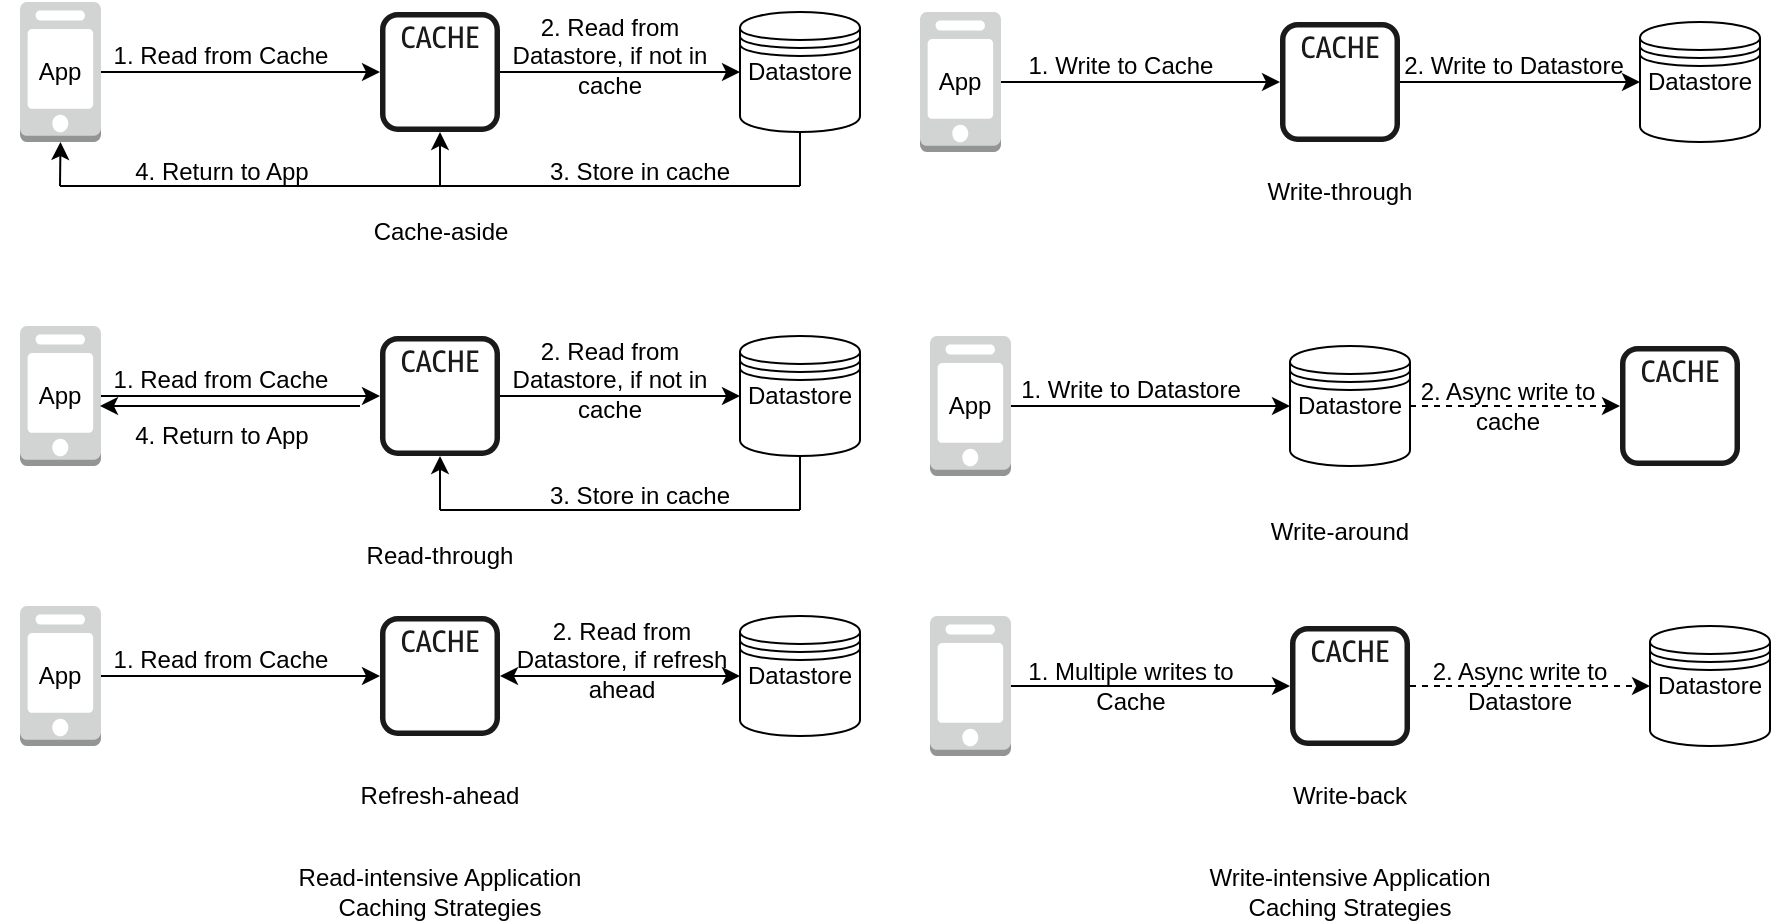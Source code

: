 <mxfile version="21.3.7" type="github">
  <diagram name="Page-1" id="Oi7OsTwLrwf_6MCiZPdt">
    <mxGraphModel dx="954" dy="502" grid="1" gridSize="10" guides="1" tooltips="1" connect="1" arrows="1" fold="1" page="1" pageScale="1" pageWidth="850" pageHeight="1100" math="0" shadow="0">
      <root>
        <mxCell id="0" />
        <mxCell id="1" parent="0" />
        <mxCell id="dj_3N6z_v6fSzwfQcfUv-10" style="edgeStyle=orthogonalEdgeStyle;rounded=0;orthogonalLoop=1;jettySize=auto;html=1;exitX=1;exitY=0.5;exitDx=0;exitDy=0;exitPerimeter=0;" edge="1" parent="1" source="dj_3N6z_v6fSzwfQcfUv-1" target="dj_3N6z_v6fSzwfQcfUv-2">
          <mxGeometry relative="1" as="geometry" />
        </mxCell>
        <mxCell id="dj_3N6z_v6fSzwfQcfUv-1" value="" style="outlineConnect=0;dashed=0;verticalLabelPosition=bottom;verticalAlign=top;align=center;html=1;shape=mxgraph.aws3.mobile_client;fillColor=#D2D3D3;gradientColor=none;" vertex="1" parent="1">
          <mxGeometry x="20" y="30" width="40.5" height="70" as="geometry" />
        </mxCell>
        <mxCell id="dj_3N6z_v6fSzwfQcfUv-13" style="edgeStyle=orthogonalEdgeStyle;rounded=0;orthogonalLoop=1;jettySize=auto;html=1;entryX=0;entryY=0.5;entryDx=0;entryDy=0;" edge="1" parent="1" source="dj_3N6z_v6fSzwfQcfUv-2" target="dj_3N6z_v6fSzwfQcfUv-3">
          <mxGeometry relative="1" as="geometry" />
        </mxCell>
        <mxCell id="dj_3N6z_v6fSzwfQcfUv-2" value="" style="sketch=0;outlineConnect=0;fontColor=#232F3E;gradientColor=none;fillColor=#1A1A1A;strokeColor=none;dashed=0;verticalLabelPosition=bottom;verticalAlign=top;align=center;html=1;fontSize=12;fontStyle=0;aspect=fixed;pointerEvents=1;shape=mxgraph.aws4.cache_node;" vertex="1" parent="1">
          <mxGeometry x="200" y="35" width="60" height="60" as="geometry" />
        </mxCell>
        <mxCell id="dj_3N6z_v6fSzwfQcfUv-3" value="" style="shape=datastore;whiteSpace=wrap;html=1;" vertex="1" parent="1">
          <mxGeometry x="380" y="35" width="60" height="60" as="geometry" />
        </mxCell>
        <mxCell id="dj_3N6z_v6fSzwfQcfUv-11" value="1. Read from Cache" style="text;html=1;strokeColor=none;fillColor=none;align=center;verticalAlign=middle;whiteSpace=wrap;rounded=0;" vertex="1" parent="1">
          <mxGeometry x="61" y="42" width="119" height="30" as="geometry" />
        </mxCell>
        <mxCell id="dj_3N6z_v6fSzwfQcfUv-14" value="2. Read from Datastore, if not in cache" style="text;html=1;strokeColor=none;fillColor=none;align=center;verticalAlign=middle;whiteSpace=wrap;rounded=0;" vertex="1" parent="1">
          <mxGeometry x="250" y="42" width="130" height="30" as="geometry" />
        </mxCell>
        <mxCell id="dj_3N6z_v6fSzwfQcfUv-16" value="App" style="text;html=1;strokeColor=none;fillColor=none;align=center;verticalAlign=middle;whiteSpace=wrap;rounded=0;" vertex="1" parent="1">
          <mxGeometry x="10" y="50" width="60" height="30" as="geometry" />
        </mxCell>
        <mxCell id="dj_3N6z_v6fSzwfQcfUv-17" value="Datastore" style="text;html=1;strokeColor=none;fillColor=none;align=center;verticalAlign=middle;whiteSpace=wrap;rounded=0;" vertex="1" parent="1">
          <mxGeometry x="380" y="50" width="60" height="30" as="geometry" />
        </mxCell>
        <mxCell id="dj_3N6z_v6fSzwfQcfUv-19" value="" style="endArrow=none;html=1;rounded=0;entryX=0.5;entryY=1;entryDx=0;entryDy=0;" edge="1" parent="1" target="dj_3N6z_v6fSzwfQcfUv-3">
          <mxGeometry width="50" height="50" relative="1" as="geometry">
            <mxPoint x="410" y="122" as="sourcePoint" />
            <mxPoint x="110" y="232" as="targetPoint" />
          </mxGeometry>
        </mxCell>
        <mxCell id="dj_3N6z_v6fSzwfQcfUv-20" value="" style="endArrow=none;html=1;rounded=0;" edge="1" parent="1">
          <mxGeometry width="50" height="50" relative="1" as="geometry">
            <mxPoint x="230" y="122" as="sourcePoint" />
            <mxPoint x="410" y="122" as="targetPoint" />
          </mxGeometry>
        </mxCell>
        <mxCell id="dj_3N6z_v6fSzwfQcfUv-21" value="" style="endArrow=classic;html=1;rounded=0;" edge="1" parent="1" target="dj_3N6z_v6fSzwfQcfUv-2">
          <mxGeometry width="50" height="50" relative="1" as="geometry">
            <mxPoint x="230" y="122" as="sourcePoint" />
            <mxPoint x="110" y="232" as="targetPoint" />
          </mxGeometry>
        </mxCell>
        <mxCell id="dj_3N6z_v6fSzwfQcfUv-22" value="" style="endArrow=none;html=1;rounded=0;" edge="1" parent="1">
          <mxGeometry width="50" height="50" relative="1" as="geometry">
            <mxPoint x="40" y="122" as="sourcePoint" />
            <mxPoint x="230" y="122" as="targetPoint" />
          </mxGeometry>
        </mxCell>
        <mxCell id="dj_3N6z_v6fSzwfQcfUv-23" value="" style="endArrow=classic;html=1;rounded=0;entryX=0.5;entryY=1;entryDx=0;entryDy=0;entryPerimeter=0;" edge="1" parent="1" target="dj_3N6z_v6fSzwfQcfUv-1">
          <mxGeometry width="50" height="50" relative="1" as="geometry">
            <mxPoint x="40" y="122" as="sourcePoint" />
            <mxPoint x="110" y="232" as="targetPoint" />
          </mxGeometry>
        </mxCell>
        <mxCell id="dj_3N6z_v6fSzwfQcfUv-24" value="3. Store in cache" style="text;html=1;strokeColor=none;fillColor=none;align=center;verticalAlign=middle;whiteSpace=wrap;rounded=0;" vertex="1" parent="1">
          <mxGeometry x="280" y="100" width="100" height="30" as="geometry" />
        </mxCell>
        <mxCell id="dj_3N6z_v6fSzwfQcfUv-25" value="4. Return to App" style="text;html=1;strokeColor=none;fillColor=none;align=center;verticalAlign=middle;whiteSpace=wrap;rounded=0;" vertex="1" parent="1">
          <mxGeometry x="70.5" y="100" width="100" height="30" as="geometry" />
        </mxCell>
        <mxCell id="dj_3N6z_v6fSzwfQcfUv-58" style="edgeStyle=orthogonalEdgeStyle;rounded=0;orthogonalLoop=1;jettySize=auto;html=1;exitX=1;exitY=0.5;exitDx=0;exitDy=0;exitPerimeter=0;" edge="1" parent="1" source="dj_3N6z_v6fSzwfQcfUv-59" target="dj_3N6z_v6fSzwfQcfUv-61">
          <mxGeometry relative="1" as="geometry" />
        </mxCell>
        <mxCell id="dj_3N6z_v6fSzwfQcfUv-59" value="" style="outlineConnect=0;dashed=0;verticalLabelPosition=bottom;verticalAlign=top;align=center;html=1;shape=mxgraph.aws3.mobile_client;fillColor=#D2D3D3;gradientColor=none;" vertex="1" parent="1">
          <mxGeometry x="20" y="192" width="40.5" height="70" as="geometry" />
        </mxCell>
        <mxCell id="dj_3N6z_v6fSzwfQcfUv-60" style="edgeStyle=orthogonalEdgeStyle;rounded=0;orthogonalLoop=1;jettySize=auto;html=1;entryX=0;entryY=0.5;entryDx=0;entryDy=0;" edge="1" parent="1" source="dj_3N6z_v6fSzwfQcfUv-61" target="dj_3N6z_v6fSzwfQcfUv-62">
          <mxGeometry relative="1" as="geometry" />
        </mxCell>
        <mxCell id="dj_3N6z_v6fSzwfQcfUv-61" value="" style="sketch=0;outlineConnect=0;fontColor=#232F3E;gradientColor=none;fillColor=#1A1A1A;strokeColor=none;dashed=0;verticalLabelPosition=bottom;verticalAlign=top;align=center;html=1;fontSize=12;fontStyle=0;aspect=fixed;pointerEvents=1;shape=mxgraph.aws4.cache_node;" vertex="1" parent="1">
          <mxGeometry x="200" y="197" width="60" height="60" as="geometry" />
        </mxCell>
        <mxCell id="dj_3N6z_v6fSzwfQcfUv-62" value="" style="shape=datastore;whiteSpace=wrap;html=1;" vertex="1" parent="1">
          <mxGeometry x="380" y="197" width="60" height="60" as="geometry" />
        </mxCell>
        <mxCell id="dj_3N6z_v6fSzwfQcfUv-63" value="1. Read from Cache" style="text;html=1;strokeColor=none;fillColor=none;align=center;verticalAlign=middle;whiteSpace=wrap;rounded=0;" vertex="1" parent="1">
          <mxGeometry x="61" y="204" width="119" height="30" as="geometry" />
        </mxCell>
        <mxCell id="dj_3N6z_v6fSzwfQcfUv-64" value="2. Read from Datastore, if not in cache" style="text;html=1;strokeColor=none;fillColor=none;align=center;verticalAlign=middle;whiteSpace=wrap;rounded=0;" vertex="1" parent="1">
          <mxGeometry x="250" y="204" width="130" height="30" as="geometry" />
        </mxCell>
        <mxCell id="dj_3N6z_v6fSzwfQcfUv-65" value="App" style="text;html=1;strokeColor=none;fillColor=none;align=center;verticalAlign=middle;whiteSpace=wrap;rounded=0;" vertex="1" parent="1">
          <mxGeometry x="10" y="212" width="60" height="30" as="geometry" />
        </mxCell>
        <mxCell id="dj_3N6z_v6fSzwfQcfUv-66" value="Datastore" style="text;html=1;strokeColor=none;fillColor=none;align=center;verticalAlign=middle;whiteSpace=wrap;rounded=0;" vertex="1" parent="1">
          <mxGeometry x="380" y="212" width="60" height="30" as="geometry" />
        </mxCell>
        <mxCell id="dj_3N6z_v6fSzwfQcfUv-67" value="" style="endArrow=none;html=1;rounded=0;entryX=0.5;entryY=1;entryDx=0;entryDy=0;" edge="1" parent="1" target="dj_3N6z_v6fSzwfQcfUv-62">
          <mxGeometry width="50" height="50" relative="1" as="geometry">
            <mxPoint x="410" y="284" as="sourcePoint" />
            <mxPoint x="110" y="394" as="targetPoint" />
          </mxGeometry>
        </mxCell>
        <mxCell id="dj_3N6z_v6fSzwfQcfUv-68" value="" style="endArrow=none;html=1;rounded=0;" edge="1" parent="1">
          <mxGeometry width="50" height="50" relative="1" as="geometry">
            <mxPoint x="230" y="284" as="sourcePoint" />
            <mxPoint x="410" y="284" as="targetPoint" />
          </mxGeometry>
        </mxCell>
        <mxCell id="dj_3N6z_v6fSzwfQcfUv-69" value="" style="endArrow=classic;html=1;rounded=0;" edge="1" parent="1" target="dj_3N6z_v6fSzwfQcfUv-61">
          <mxGeometry width="50" height="50" relative="1" as="geometry">
            <mxPoint x="230" y="284" as="sourcePoint" />
            <mxPoint x="110" y="394" as="targetPoint" />
          </mxGeometry>
        </mxCell>
        <mxCell id="dj_3N6z_v6fSzwfQcfUv-72" value="3. Store in cache" style="text;html=1;strokeColor=none;fillColor=none;align=center;verticalAlign=middle;whiteSpace=wrap;rounded=0;" vertex="1" parent="1">
          <mxGeometry x="280" y="262" width="100" height="30" as="geometry" />
        </mxCell>
        <mxCell id="dj_3N6z_v6fSzwfQcfUv-74" value="" style="endArrow=classic;html=1;rounded=0;" edge="1" parent="1">
          <mxGeometry width="50" height="50" relative="1" as="geometry">
            <mxPoint x="190" y="232" as="sourcePoint" />
            <mxPoint x="60" y="232" as="targetPoint" />
          </mxGeometry>
        </mxCell>
        <mxCell id="dj_3N6z_v6fSzwfQcfUv-75" value="4. Return to App" style="text;html=1;strokeColor=none;fillColor=none;align=center;verticalAlign=middle;whiteSpace=wrap;rounded=0;" vertex="1" parent="1">
          <mxGeometry x="70.5" y="232" width="100" height="30" as="geometry" />
        </mxCell>
        <mxCell id="dj_3N6z_v6fSzwfQcfUv-76" style="edgeStyle=orthogonalEdgeStyle;rounded=0;orthogonalLoop=1;jettySize=auto;html=1;exitX=1;exitY=0.5;exitDx=0;exitDy=0;exitPerimeter=0;" edge="1" parent="1" source="dj_3N6z_v6fSzwfQcfUv-77" target="dj_3N6z_v6fSzwfQcfUv-79">
          <mxGeometry relative="1" as="geometry" />
        </mxCell>
        <mxCell id="dj_3N6z_v6fSzwfQcfUv-77" value="" style="outlineConnect=0;dashed=0;verticalLabelPosition=bottom;verticalAlign=top;align=center;html=1;shape=mxgraph.aws3.mobile_client;fillColor=#D2D3D3;gradientColor=none;" vertex="1" parent="1">
          <mxGeometry x="20" y="332" width="40.5" height="70" as="geometry" />
        </mxCell>
        <mxCell id="dj_3N6z_v6fSzwfQcfUv-79" value="" style="sketch=0;outlineConnect=0;fontColor=#232F3E;gradientColor=none;fillColor=#1A1A1A;strokeColor=none;dashed=0;verticalLabelPosition=bottom;verticalAlign=top;align=center;html=1;fontSize=12;fontStyle=0;aspect=fixed;pointerEvents=1;shape=mxgraph.aws4.cache_node;" vertex="1" parent="1">
          <mxGeometry x="200" y="337" width="60" height="60" as="geometry" />
        </mxCell>
        <mxCell id="dj_3N6z_v6fSzwfQcfUv-80" value="" style="shape=datastore;whiteSpace=wrap;html=1;" vertex="1" parent="1">
          <mxGeometry x="380" y="337" width="60" height="60" as="geometry" />
        </mxCell>
        <mxCell id="dj_3N6z_v6fSzwfQcfUv-81" value="1. Read from Cache" style="text;html=1;strokeColor=none;fillColor=none;align=center;verticalAlign=middle;whiteSpace=wrap;rounded=0;" vertex="1" parent="1">
          <mxGeometry x="61" y="344" width="119" height="30" as="geometry" />
        </mxCell>
        <mxCell id="dj_3N6z_v6fSzwfQcfUv-82" value="2. Read from Datastore, if refresh ahead" style="text;html=1;strokeColor=none;fillColor=none;align=center;verticalAlign=middle;whiteSpace=wrap;rounded=0;" vertex="1" parent="1">
          <mxGeometry x="256" y="344" width="130" height="30" as="geometry" />
        </mxCell>
        <mxCell id="dj_3N6z_v6fSzwfQcfUv-83" value="App" style="text;html=1;strokeColor=none;fillColor=none;align=center;verticalAlign=middle;whiteSpace=wrap;rounded=0;" vertex="1" parent="1">
          <mxGeometry x="10" y="352" width="60" height="30" as="geometry" />
        </mxCell>
        <mxCell id="dj_3N6z_v6fSzwfQcfUv-84" value="Datastore" style="text;html=1;strokeColor=none;fillColor=none;align=center;verticalAlign=middle;whiteSpace=wrap;rounded=0;" vertex="1" parent="1">
          <mxGeometry x="380" y="352" width="60" height="30" as="geometry" />
        </mxCell>
        <mxCell id="dj_3N6z_v6fSzwfQcfUv-91" value="" style="endArrow=classic;startArrow=classic;html=1;rounded=0;exitX=0;exitY=0.5;exitDx=0;exitDy=0;" edge="1" parent="1" source="dj_3N6z_v6fSzwfQcfUv-84" target="dj_3N6z_v6fSzwfQcfUv-79">
          <mxGeometry width="50" height="50" relative="1" as="geometry">
            <mxPoint x="340" y="412" as="sourcePoint" />
            <mxPoint x="110" y="232" as="targetPoint" />
          </mxGeometry>
        </mxCell>
        <mxCell id="dj_3N6z_v6fSzwfQcfUv-93" value="Cache-aside" style="text;html=1;strokeColor=none;fillColor=none;align=center;verticalAlign=middle;whiteSpace=wrap;rounded=0;" vertex="1" parent="1">
          <mxGeometry x="190.5" y="130" width="79" height="30" as="geometry" />
        </mxCell>
        <mxCell id="dj_3N6z_v6fSzwfQcfUv-94" value="Read-through" style="text;html=1;strokeColor=none;fillColor=none;align=center;verticalAlign=middle;whiteSpace=wrap;rounded=0;" vertex="1" parent="1">
          <mxGeometry x="185.25" y="292" width="89.5" height="30" as="geometry" />
        </mxCell>
        <mxCell id="dj_3N6z_v6fSzwfQcfUv-95" value="Refresh-ahead" style="text;html=1;strokeColor=none;fillColor=none;align=center;verticalAlign=middle;whiteSpace=wrap;rounded=0;" vertex="1" parent="1">
          <mxGeometry x="185.25" y="412" width="89.5" height="30" as="geometry" />
        </mxCell>
        <mxCell id="dj_3N6z_v6fSzwfQcfUv-96" value="Read-intensive Application Caching Strategies" style="text;html=1;strokeColor=none;fillColor=none;align=center;verticalAlign=middle;whiteSpace=wrap;rounded=0;" vertex="1" parent="1">
          <mxGeometry x="140" y="460" width="180" height="30" as="geometry" />
        </mxCell>
        <mxCell id="dj_3N6z_v6fSzwfQcfUv-97" style="edgeStyle=orthogonalEdgeStyle;rounded=0;orthogonalLoop=1;jettySize=auto;html=1;exitX=1;exitY=0.5;exitDx=0;exitDy=0;exitPerimeter=0;" edge="1" parent="1" source="dj_3N6z_v6fSzwfQcfUv-98" target="dj_3N6z_v6fSzwfQcfUv-100">
          <mxGeometry relative="1" as="geometry" />
        </mxCell>
        <mxCell id="dj_3N6z_v6fSzwfQcfUv-98" value="" style="outlineConnect=0;dashed=0;verticalLabelPosition=bottom;verticalAlign=top;align=center;html=1;shape=mxgraph.aws3.mobile_client;fillColor=#D2D3D3;gradientColor=none;" vertex="1" parent="1">
          <mxGeometry x="470" y="35" width="40.5" height="70" as="geometry" />
        </mxCell>
        <mxCell id="dj_3N6z_v6fSzwfQcfUv-99" style="edgeStyle=orthogonalEdgeStyle;rounded=0;orthogonalLoop=1;jettySize=auto;html=1;entryX=0;entryY=0.5;entryDx=0;entryDy=0;" edge="1" parent="1" source="dj_3N6z_v6fSzwfQcfUv-100" target="dj_3N6z_v6fSzwfQcfUv-101">
          <mxGeometry relative="1" as="geometry" />
        </mxCell>
        <mxCell id="dj_3N6z_v6fSzwfQcfUv-100" value="" style="sketch=0;outlineConnect=0;fontColor=#232F3E;gradientColor=none;fillColor=#1A1A1A;strokeColor=none;dashed=0;verticalLabelPosition=bottom;verticalAlign=top;align=center;html=1;fontSize=12;fontStyle=0;aspect=fixed;pointerEvents=1;shape=mxgraph.aws4.cache_node;" vertex="1" parent="1">
          <mxGeometry x="650" y="40" width="60" height="60" as="geometry" />
        </mxCell>
        <mxCell id="dj_3N6z_v6fSzwfQcfUv-101" value="" style="shape=datastore;whiteSpace=wrap;html=1;" vertex="1" parent="1">
          <mxGeometry x="830" y="40" width="60" height="60" as="geometry" />
        </mxCell>
        <mxCell id="dj_3N6z_v6fSzwfQcfUv-102" value="1. Write to Cache" style="text;html=1;strokeColor=none;fillColor=none;align=center;verticalAlign=middle;whiteSpace=wrap;rounded=0;" vertex="1" parent="1">
          <mxGeometry x="511" y="47" width="119" height="30" as="geometry" />
        </mxCell>
        <mxCell id="dj_3N6z_v6fSzwfQcfUv-103" value="2. Write to Datastore" style="text;html=1;strokeColor=none;fillColor=none;align=center;verticalAlign=middle;whiteSpace=wrap;rounded=0;" vertex="1" parent="1">
          <mxGeometry x="702" y="47" width="130" height="30" as="geometry" />
        </mxCell>
        <mxCell id="dj_3N6z_v6fSzwfQcfUv-104" value="App" style="text;html=1;strokeColor=none;fillColor=none;align=center;verticalAlign=middle;whiteSpace=wrap;rounded=0;" vertex="1" parent="1">
          <mxGeometry x="460" y="55" width="60" height="30" as="geometry" />
        </mxCell>
        <mxCell id="dj_3N6z_v6fSzwfQcfUv-105" value="Datastore" style="text;html=1;strokeColor=none;fillColor=none;align=center;verticalAlign=middle;whiteSpace=wrap;rounded=0;" vertex="1" parent="1">
          <mxGeometry x="830" y="55" width="60" height="30" as="geometry" />
        </mxCell>
        <mxCell id="dj_3N6z_v6fSzwfQcfUv-112" value="Write-through" style="text;html=1;strokeColor=none;fillColor=none;align=center;verticalAlign=middle;whiteSpace=wrap;rounded=0;" vertex="1" parent="1">
          <mxGeometry x="635.25" y="110" width="89.5" height="30" as="geometry" />
        </mxCell>
        <mxCell id="dj_3N6z_v6fSzwfQcfUv-113" style="edgeStyle=orthogonalEdgeStyle;rounded=0;orthogonalLoop=1;jettySize=auto;html=1;exitX=1;exitY=0.5;exitDx=0;exitDy=0;exitPerimeter=0;" edge="1" parent="1" source="dj_3N6z_v6fSzwfQcfUv-114">
          <mxGeometry relative="1" as="geometry">
            <mxPoint x="655" y="232" as="targetPoint" />
          </mxGeometry>
        </mxCell>
        <mxCell id="dj_3N6z_v6fSzwfQcfUv-114" value="" style="outlineConnect=0;dashed=0;verticalLabelPosition=bottom;verticalAlign=top;align=center;html=1;shape=mxgraph.aws3.mobile_client;fillColor=#D2D3D3;gradientColor=none;" vertex="1" parent="1">
          <mxGeometry x="475" y="197" width="40.5" height="70" as="geometry" />
        </mxCell>
        <mxCell id="dj_3N6z_v6fSzwfQcfUv-117" value="" style="shape=datastore;whiteSpace=wrap;html=1;" vertex="1" parent="1">
          <mxGeometry x="655" y="202" width="60" height="60" as="geometry" />
        </mxCell>
        <mxCell id="dj_3N6z_v6fSzwfQcfUv-118" value="1. Write to Datastore" style="text;html=1;strokeColor=none;fillColor=none;align=center;verticalAlign=middle;whiteSpace=wrap;rounded=0;" vertex="1" parent="1">
          <mxGeometry x="516" y="209" width="119" height="30" as="geometry" />
        </mxCell>
        <mxCell id="dj_3N6z_v6fSzwfQcfUv-120" value="App" style="text;html=1;strokeColor=none;fillColor=none;align=center;verticalAlign=middle;whiteSpace=wrap;rounded=0;" vertex="1" parent="1">
          <mxGeometry x="465" y="217" width="60" height="30" as="geometry" />
        </mxCell>
        <mxCell id="dj_3N6z_v6fSzwfQcfUv-126" style="edgeStyle=orthogonalEdgeStyle;rounded=0;orthogonalLoop=1;jettySize=auto;html=1;exitX=1;exitY=0.5;exitDx=0;exitDy=0;dashed=1;" edge="1" parent="1" source="dj_3N6z_v6fSzwfQcfUv-121" target="dj_3N6z_v6fSzwfQcfUv-123">
          <mxGeometry relative="1" as="geometry" />
        </mxCell>
        <mxCell id="dj_3N6z_v6fSzwfQcfUv-121" value="Datastore" style="text;html=1;strokeColor=none;fillColor=none;align=center;verticalAlign=middle;whiteSpace=wrap;rounded=0;" vertex="1" parent="1">
          <mxGeometry x="655" y="217" width="60" height="30" as="geometry" />
        </mxCell>
        <mxCell id="dj_3N6z_v6fSzwfQcfUv-122" value="Write-around" style="text;html=1;strokeColor=none;fillColor=none;align=center;verticalAlign=middle;whiteSpace=wrap;rounded=0;" vertex="1" parent="1">
          <mxGeometry x="635.25" y="280" width="89.5" height="30" as="geometry" />
        </mxCell>
        <mxCell id="dj_3N6z_v6fSzwfQcfUv-123" value="" style="sketch=0;outlineConnect=0;fontColor=#232F3E;gradientColor=none;fillColor=#1A1A1A;strokeColor=none;dashed=0;verticalLabelPosition=bottom;verticalAlign=top;align=center;html=1;fontSize=12;fontStyle=0;aspect=fixed;pointerEvents=1;shape=mxgraph.aws4.cache_node;" vertex="1" parent="1">
          <mxGeometry x="820" y="202" width="60" height="60" as="geometry" />
        </mxCell>
        <mxCell id="dj_3N6z_v6fSzwfQcfUv-127" value="2. Async write to cache" style="text;html=1;strokeColor=none;fillColor=none;align=center;verticalAlign=middle;whiteSpace=wrap;rounded=0;" vertex="1" parent="1">
          <mxGeometry x="715" y="217" width="98" height="30" as="geometry" />
        </mxCell>
        <mxCell id="dj_3N6z_v6fSzwfQcfUv-130" style="edgeStyle=orthogonalEdgeStyle;rounded=0;orthogonalLoop=1;jettySize=auto;html=1;exitX=1;exitY=0.5;exitDx=0;exitDy=0;exitPerimeter=0;" edge="1" parent="1" source="dj_3N6z_v6fSzwfQcfUv-131" target="dj_3N6z_v6fSzwfQcfUv-133">
          <mxGeometry relative="1" as="geometry" />
        </mxCell>
        <mxCell id="dj_3N6z_v6fSzwfQcfUv-131" value="" style="outlineConnect=0;dashed=0;verticalLabelPosition=bottom;verticalAlign=top;align=center;html=1;shape=mxgraph.aws3.mobile_client;fillColor=#D2D3D3;gradientColor=none;" vertex="1" parent="1">
          <mxGeometry x="475" y="337" width="40.5" height="70" as="geometry" />
        </mxCell>
        <mxCell id="dj_3N6z_v6fSzwfQcfUv-132" style="edgeStyle=orthogonalEdgeStyle;rounded=0;orthogonalLoop=1;jettySize=auto;html=1;entryX=0;entryY=0.5;entryDx=0;entryDy=0;dashed=1;" edge="1" parent="1" source="dj_3N6z_v6fSzwfQcfUv-133" target="dj_3N6z_v6fSzwfQcfUv-134">
          <mxGeometry relative="1" as="geometry" />
        </mxCell>
        <mxCell id="dj_3N6z_v6fSzwfQcfUv-133" value="" style="sketch=0;outlineConnect=0;fontColor=#232F3E;gradientColor=none;fillColor=#1A1A1A;strokeColor=none;dashed=0;verticalLabelPosition=bottom;verticalAlign=top;align=center;html=1;fontSize=12;fontStyle=0;aspect=fixed;pointerEvents=1;shape=mxgraph.aws4.cache_node;" vertex="1" parent="1">
          <mxGeometry x="655" y="342" width="60" height="60" as="geometry" />
        </mxCell>
        <mxCell id="dj_3N6z_v6fSzwfQcfUv-134" value="" style="shape=datastore;whiteSpace=wrap;html=1;" vertex="1" parent="1">
          <mxGeometry x="835" y="342" width="60" height="60" as="geometry" />
        </mxCell>
        <mxCell id="dj_3N6z_v6fSzwfQcfUv-135" value="1. Multiple writes to Cache" style="text;html=1;strokeColor=none;fillColor=none;align=center;verticalAlign=middle;whiteSpace=wrap;rounded=0;" vertex="1" parent="1">
          <mxGeometry x="516.25" y="357" width="119" height="30" as="geometry" />
        </mxCell>
        <mxCell id="dj_3N6z_v6fSzwfQcfUv-136" value="2. Async write to Datastore" style="text;html=1;strokeColor=none;fillColor=none;align=center;verticalAlign=middle;whiteSpace=wrap;rounded=0;" vertex="1" parent="1">
          <mxGeometry x="705" y="357" width="130" height="30" as="geometry" />
        </mxCell>
        <mxCell id="dj_3N6z_v6fSzwfQcfUv-137" value="Datastore" style="text;html=1;strokeColor=none;fillColor=none;align=center;verticalAlign=middle;whiteSpace=wrap;rounded=0;" vertex="1" parent="1">
          <mxGeometry x="835" y="357" width="60" height="30" as="geometry" />
        </mxCell>
        <mxCell id="dj_3N6z_v6fSzwfQcfUv-138" value="Write-back" style="text;html=1;strokeColor=none;fillColor=none;align=center;verticalAlign=middle;whiteSpace=wrap;rounded=0;" vertex="1" parent="1">
          <mxGeometry x="640.25" y="412" width="89.5" height="30" as="geometry" />
        </mxCell>
        <mxCell id="dj_3N6z_v6fSzwfQcfUv-140" value="Write-intensive Application Caching Strategies" style="text;html=1;strokeColor=none;fillColor=none;align=center;verticalAlign=middle;whiteSpace=wrap;rounded=0;" vertex="1" parent="1">
          <mxGeometry x="595" y="460" width="180" height="30" as="geometry" />
        </mxCell>
      </root>
    </mxGraphModel>
  </diagram>
</mxfile>
